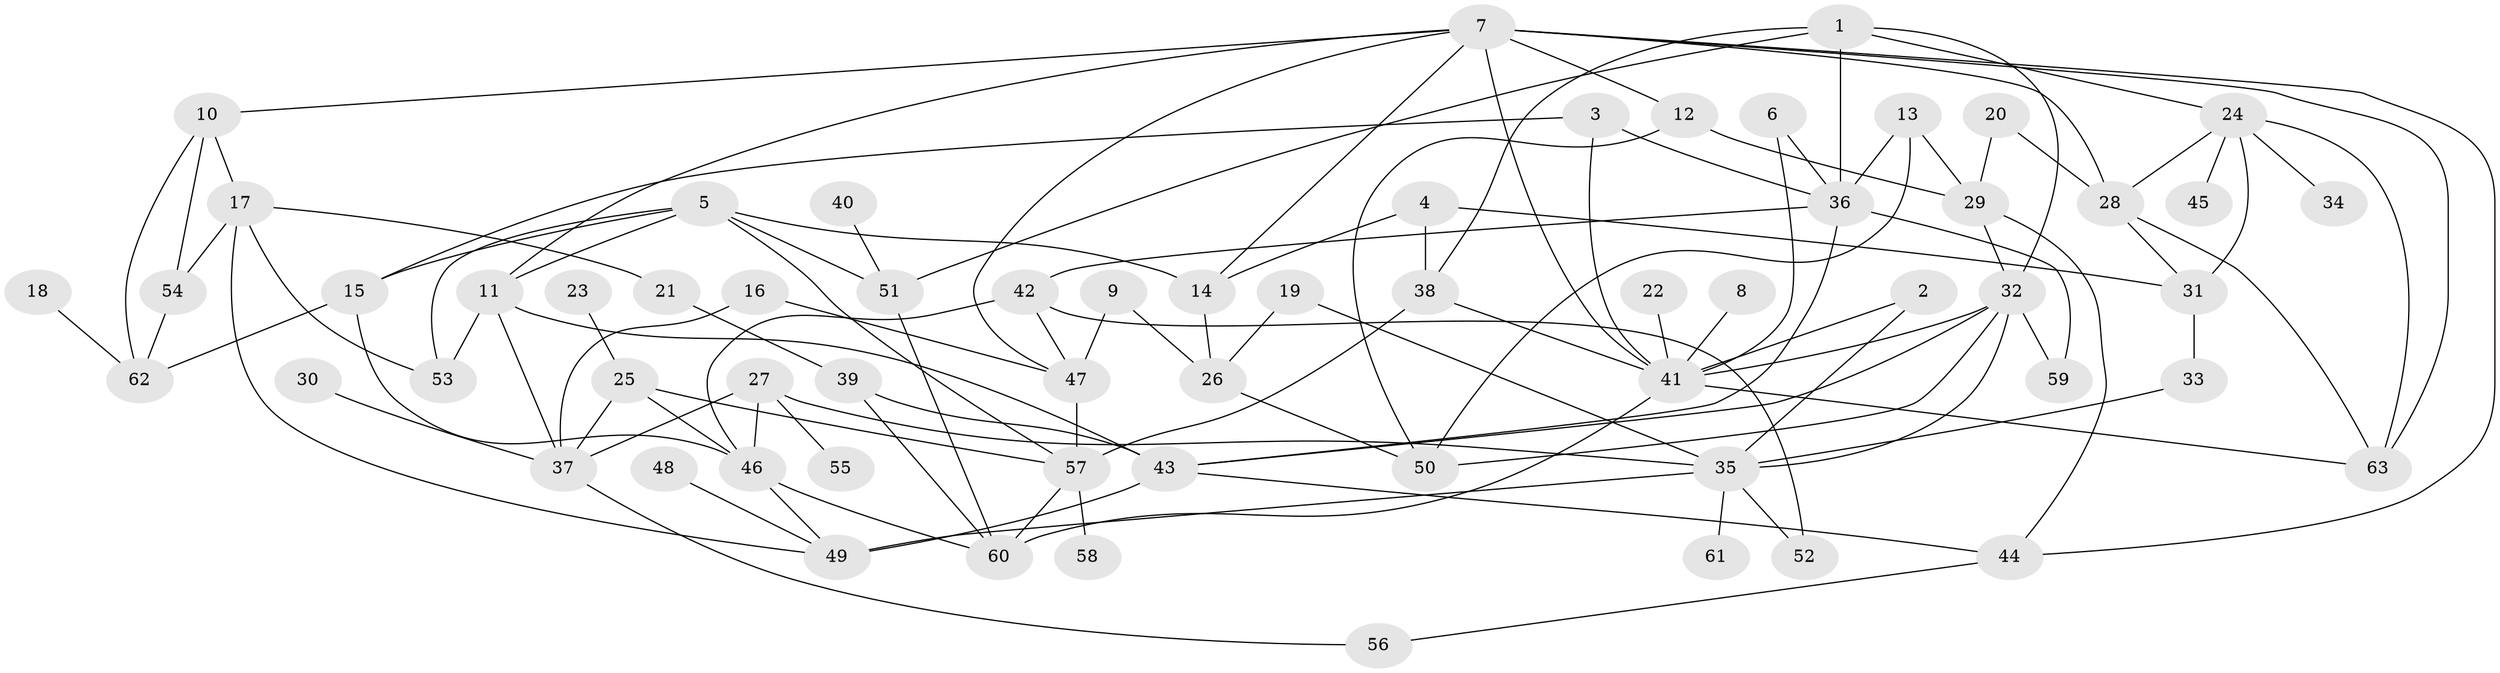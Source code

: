 // original degree distribution, {4: 0.144, 7: 0.024, 6: 0.048, 8: 0.008, 5: 0.072, 3: 0.192, 2: 0.32, 1: 0.192}
// Generated by graph-tools (version 1.1) at 2025/49/03/09/25 03:49:19]
// undirected, 63 vertices, 114 edges
graph export_dot {
graph [start="1"]
  node [color=gray90,style=filled];
  1;
  2;
  3;
  4;
  5;
  6;
  7;
  8;
  9;
  10;
  11;
  12;
  13;
  14;
  15;
  16;
  17;
  18;
  19;
  20;
  21;
  22;
  23;
  24;
  25;
  26;
  27;
  28;
  29;
  30;
  31;
  32;
  33;
  34;
  35;
  36;
  37;
  38;
  39;
  40;
  41;
  42;
  43;
  44;
  45;
  46;
  47;
  48;
  49;
  50;
  51;
  52;
  53;
  54;
  55;
  56;
  57;
  58;
  59;
  60;
  61;
  62;
  63;
  1 -- 24 [weight=1.0];
  1 -- 32 [weight=1.0];
  1 -- 36 [weight=1.0];
  1 -- 38 [weight=1.0];
  1 -- 51 [weight=1.0];
  2 -- 35 [weight=1.0];
  2 -- 41 [weight=1.0];
  3 -- 15 [weight=1.0];
  3 -- 36 [weight=1.0];
  3 -- 41 [weight=1.0];
  4 -- 14 [weight=1.0];
  4 -- 31 [weight=1.0];
  4 -- 38 [weight=1.0];
  5 -- 11 [weight=1.0];
  5 -- 14 [weight=1.0];
  5 -- 15 [weight=1.0];
  5 -- 51 [weight=1.0];
  5 -- 53 [weight=1.0];
  5 -- 57 [weight=1.0];
  6 -- 36 [weight=1.0];
  6 -- 41 [weight=1.0];
  7 -- 10 [weight=1.0];
  7 -- 11 [weight=1.0];
  7 -- 12 [weight=1.0];
  7 -- 14 [weight=1.0];
  7 -- 28 [weight=1.0];
  7 -- 41 [weight=1.0];
  7 -- 44 [weight=1.0];
  7 -- 47 [weight=1.0];
  7 -- 63 [weight=1.0];
  8 -- 41 [weight=1.0];
  9 -- 26 [weight=1.0];
  9 -- 47 [weight=1.0];
  10 -- 17 [weight=1.0];
  10 -- 54 [weight=1.0];
  10 -- 62 [weight=1.0];
  11 -- 37 [weight=1.0];
  11 -- 43 [weight=1.0];
  11 -- 53 [weight=1.0];
  12 -- 29 [weight=1.0];
  12 -- 50 [weight=1.0];
  13 -- 29 [weight=1.0];
  13 -- 36 [weight=1.0];
  13 -- 50 [weight=1.0];
  14 -- 26 [weight=1.0];
  15 -- 46 [weight=1.0];
  15 -- 62 [weight=1.0];
  16 -- 37 [weight=1.0];
  16 -- 47 [weight=1.0];
  17 -- 21 [weight=1.0];
  17 -- 49 [weight=1.0];
  17 -- 53 [weight=1.0];
  17 -- 54 [weight=1.0];
  18 -- 62 [weight=1.0];
  19 -- 26 [weight=1.0];
  19 -- 35 [weight=1.0];
  20 -- 28 [weight=1.0];
  20 -- 29 [weight=1.0];
  21 -- 39 [weight=1.0];
  22 -- 41 [weight=1.0];
  23 -- 25 [weight=1.0];
  24 -- 28 [weight=1.0];
  24 -- 31 [weight=1.0];
  24 -- 34 [weight=1.0];
  24 -- 45 [weight=1.0];
  24 -- 63 [weight=1.0];
  25 -- 37 [weight=1.0];
  25 -- 46 [weight=1.0];
  25 -- 57 [weight=1.0];
  26 -- 50 [weight=1.0];
  27 -- 35 [weight=1.0];
  27 -- 37 [weight=1.0];
  27 -- 46 [weight=1.0];
  27 -- 55 [weight=1.0];
  28 -- 31 [weight=1.0];
  28 -- 63 [weight=1.0];
  29 -- 32 [weight=1.0];
  29 -- 44 [weight=1.0];
  30 -- 37 [weight=1.0];
  31 -- 33 [weight=1.0];
  32 -- 35 [weight=1.0];
  32 -- 41 [weight=1.0];
  32 -- 43 [weight=1.0];
  32 -- 50 [weight=1.0];
  32 -- 59 [weight=1.0];
  33 -- 35 [weight=1.0];
  35 -- 49 [weight=1.0];
  35 -- 52 [weight=1.0];
  35 -- 61 [weight=1.0];
  36 -- 42 [weight=1.0];
  36 -- 43 [weight=1.0];
  36 -- 59 [weight=1.0];
  37 -- 56 [weight=1.0];
  38 -- 41 [weight=1.0];
  38 -- 57 [weight=1.0];
  39 -- 43 [weight=1.0];
  39 -- 60 [weight=1.0];
  40 -- 51 [weight=1.0];
  41 -- 60 [weight=1.0];
  41 -- 63 [weight=1.0];
  42 -- 46 [weight=1.0];
  42 -- 47 [weight=1.0];
  42 -- 52 [weight=1.0];
  43 -- 44 [weight=1.0];
  43 -- 49 [weight=2.0];
  44 -- 56 [weight=1.0];
  46 -- 49 [weight=1.0];
  46 -- 60 [weight=1.0];
  47 -- 57 [weight=1.0];
  48 -- 49 [weight=1.0];
  51 -- 60 [weight=1.0];
  54 -- 62 [weight=1.0];
  57 -- 58 [weight=1.0];
  57 -- 60 [weight=1.0];
}
